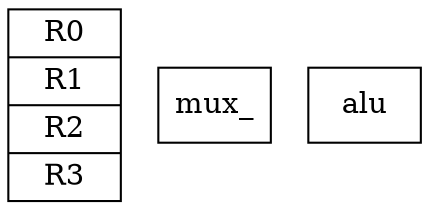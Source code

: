 digraph G {
node [shape=record];
	regs [shape=record,label=" {R0|R1|R2|R3}"];
	mux_
	alu[shape=record,label="alu"] 

}